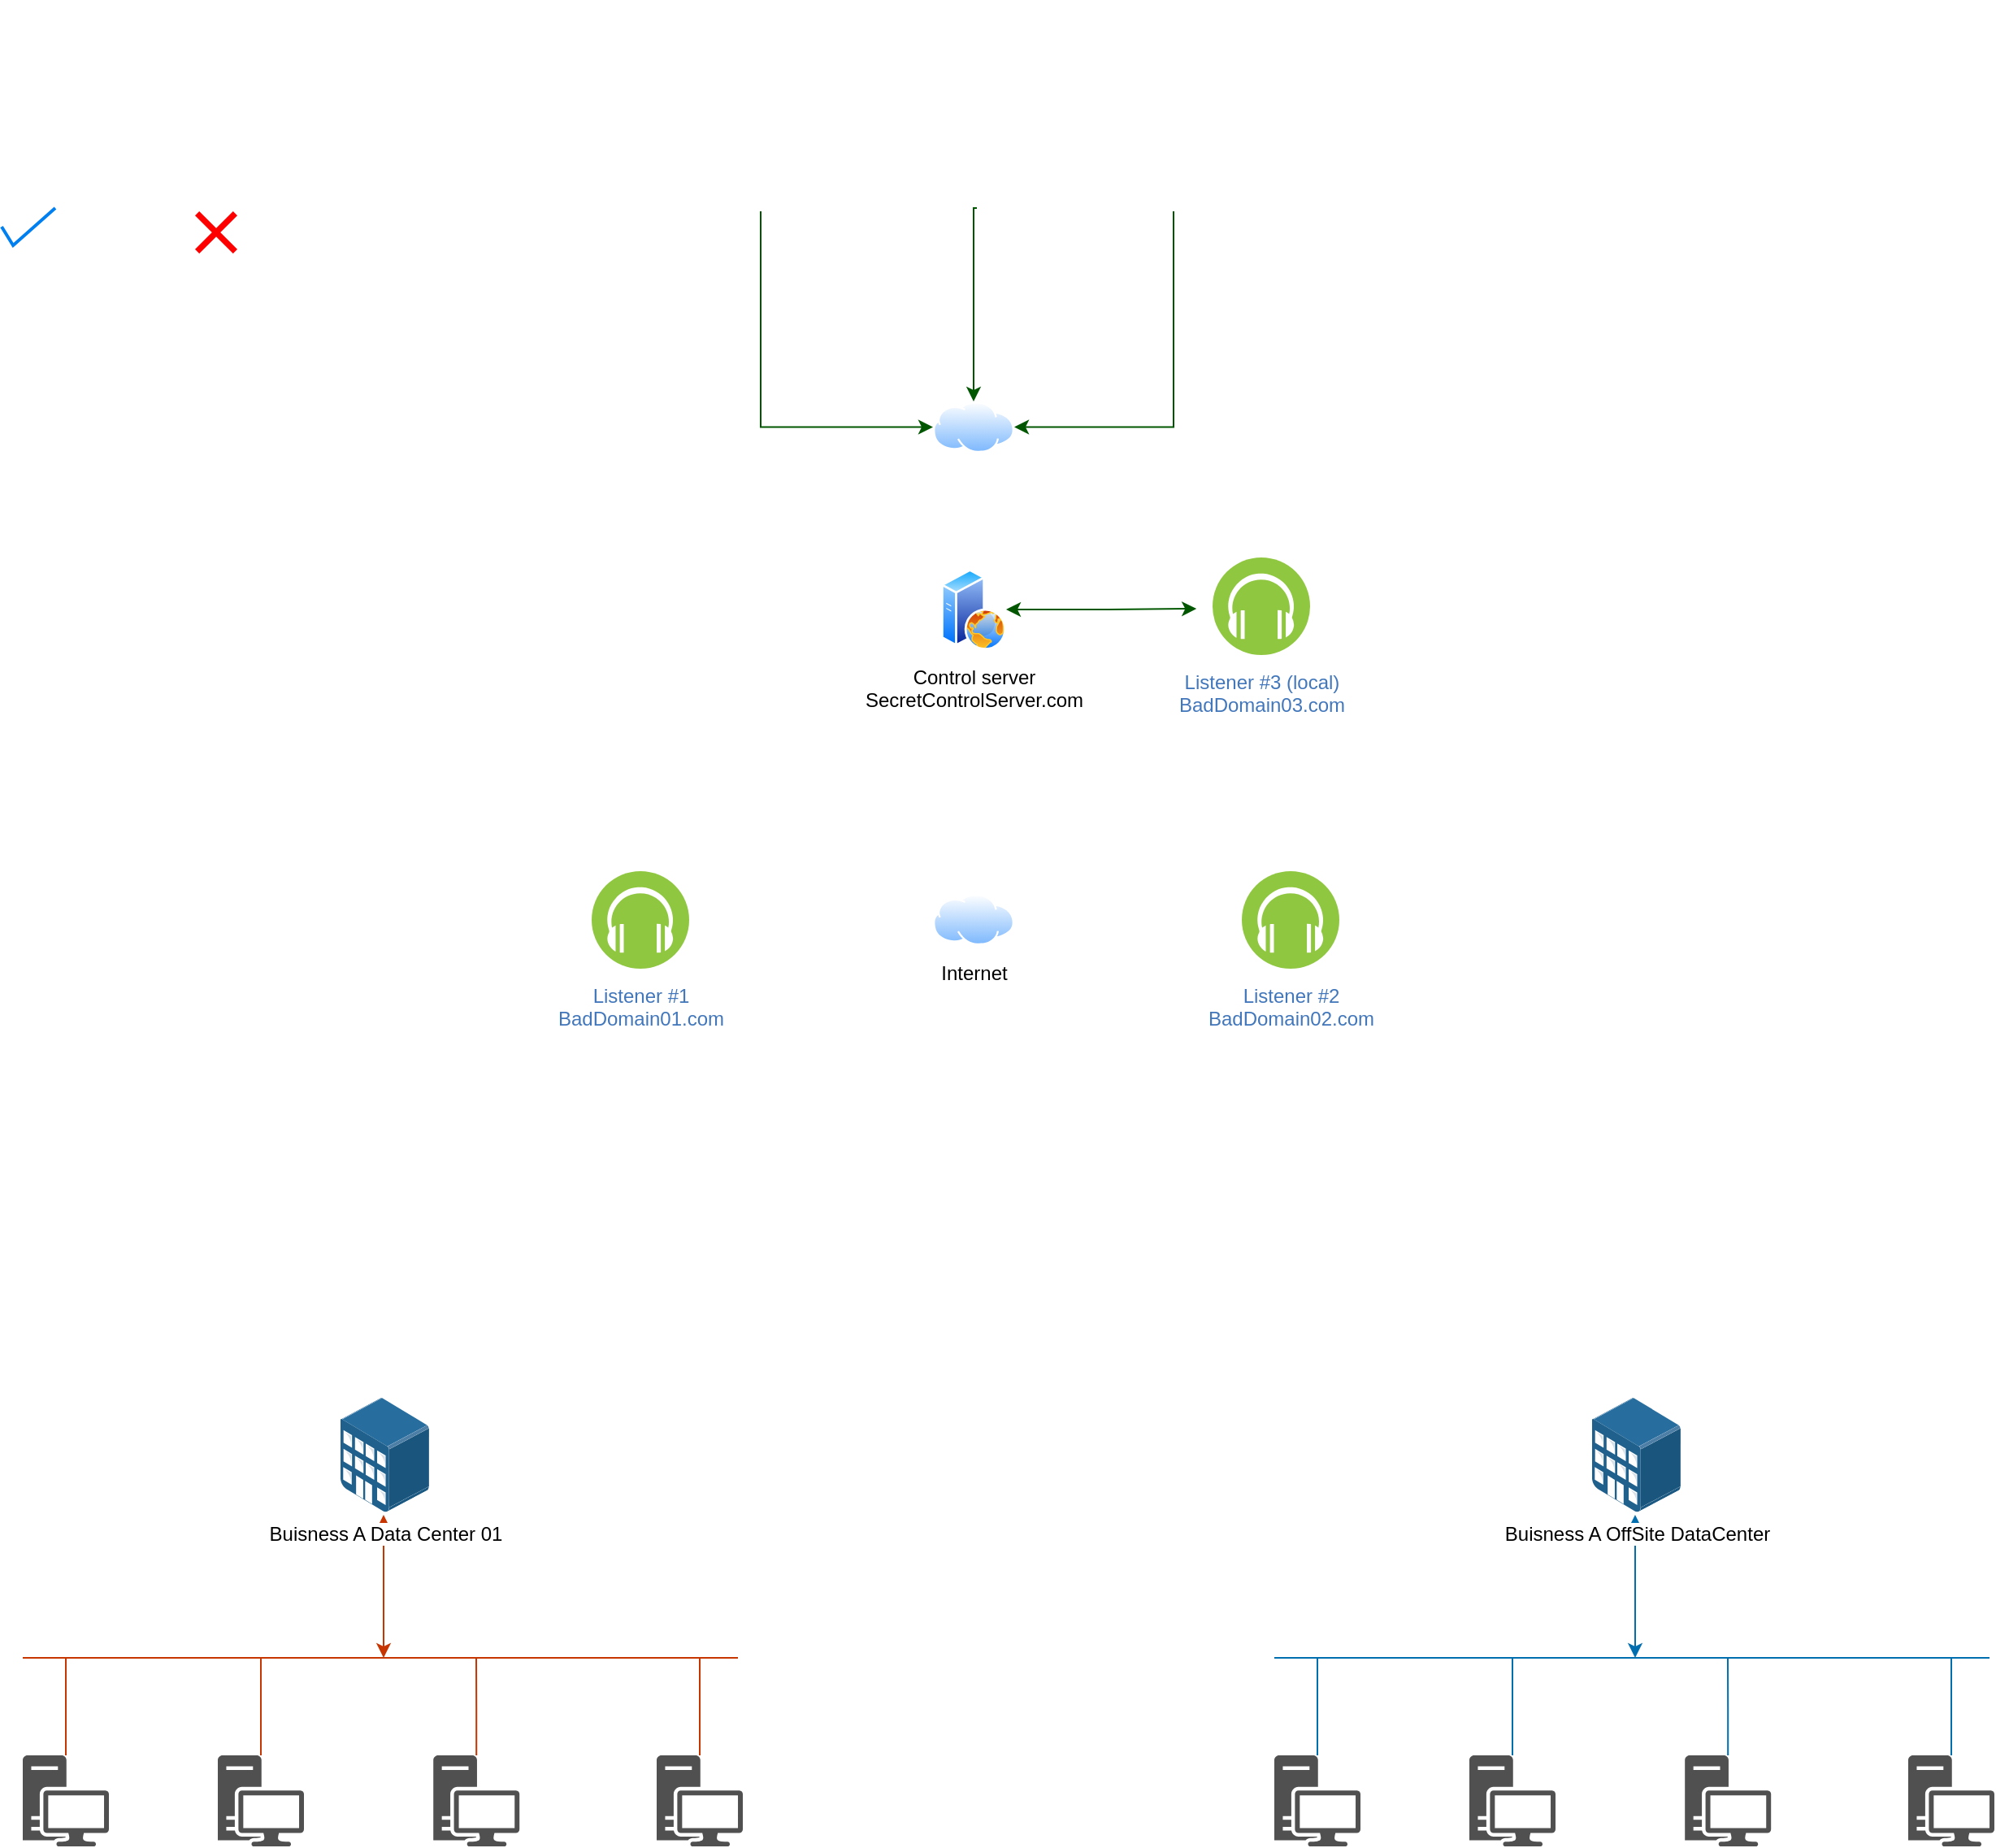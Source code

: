 <mxfile version="21.7.5" type="device">
  <diagram name="Page-1" id="_MSfGqWn40to7RCL6DaZ">
    <mxGraphModel dx="2307" dy="1536" grid="0" gridSize="10" guides="1" tooltips="1" connect="1" arrows="1" fold="1" page="0" pageScale="1" pageWidth="850" pageHeight="1100" math="0" shadow="0">
      <root>
        <mxCell id="0" />
        <mxCell id="1" parent="0" />
        <mxCell id="2XRqeH8deaUO7jPMOuso-1" value="Internet" style="image;aspect=fixed;perimeter=ellipsePerimeter;html=1;align=center;shadow=0;dashed=0;spacingTop=3;image=img/lib/active_directory/internet_cloud.svg;" parent="1" vertex="1">
          <mxGeometry x="400" y="410" width="50" height="31.5" as="geometry" />
        </mxCell>
        <mxCell id="2XRqeH8deaUO7jPMOuso-43" style="edgeStyle=orthogonalEdgeStyle;rounded=0;orthogonalLoop=1;jettySize=auto;html=1;entryX=-0.165;entryY=0.525;entryDx=0;entryDy=0;entryPerimeter=0;startArrow=classic;startFill=1;fillColor=#008a00;strokeColor=#005700;" parent="1" source="2XRqeH8deaUO7jPMOuso-4" target="2XRqeH8deaUO7jPMOuso-42" edge="1">
          <mxGeometry relative="1" as="geometry" />
        </mxCell>
        <mxCell id="2XRqeH8deaUO7jPMOuso-4" value="Control server&lt;br&gt;SecretControlServer.com" style="image;aspect=fixed;perimeter=ellipsePerimeter;html=1;align=center;shadow=0;dashed=0;spacingTop=3;image=img/lib/active_directory/web_server.svg;" parent="1" vertex="1">
          <mxGeometry x="405" y="210" width="40" height="50" as="geometry" />
        </mxCell>
        <mxCell id="2XRqeH8deaUO7jPMOuso-20" style="edgeStyle=orthogonalEdgeStyle;rounded=0;orthogonalLoop=1;jettySize=auto;html=1;endArrow=none;endFill=0;fillColor=#fa6800;strokeColor=#C73500;" parent="1" source="2XRqeH8deaUO7jPMOuso-10" edge="1">
          <mxGeometry relative="1" as="geometry">
            <mxPoint x="-133.5" y="880" as="targetPoint" />
          </mxGeometry>
        </mxCell>
        <mxCell id="2XRqeH8deaUO7jPMOuso-10" value="" style="sketch=0;pointerEvents=1;shadow=0;dashed=0;html=1;strokeColor=none;fillColor=#505050;labelPosition=center;verticalLabelPosition=bottom;verticalAlign=top;outlineConnect=0;align=center;shape=mxgraph.office.devices.workstation;" parent="1" vertex="1">
          <mxGeometry x="-160" y="940" width="53" height="56" as="geometry" />
        </mxCell>
        <mxCell id="2XRqeH8deaUO7jPMOuso-21" style="edgeStyle=orthogonalEdgeStyle;rounded=0;orthogonalLoop=1;jettySize=auto;html=1;endArrow=none;endFill=0;fillColor=#fa6800;strokeColor=#C73500;" parent="1" source="2XRqeH8deaUO7jPMOuso-11" edge="1">
          <mxGeometry relative="1" as="geometry">
            <mxPoint x="-13.5" y="880" as="targetPoint" />
          </mxGeometry>
        </mxCell>
        <mxCell id="2XRqeH8deaUO7jPMOuso-11" value="" style="sketch=0;pointerEvents=1;shadow=0;dashed=0;html=1;strokeColor=none;fillColor=#505050;labelPosition=center;verticalLabelPosition=bottom;verticalAlign=top;outlineConnect=0;align=center;shape=mxgraph.office.devices.workstation;" parent="1" vertex="1">
          <mxGeometry x="-40" y="940" width="53" height="56" as="geometry" />
        </mxCell>
        <mxCell id="2XRqeH8deaUO7jPMOuso-23" style="edgeStyle=orthogonalEdgeStyle;rounded=0;orthogonalLoop=1;jettySize=auto;html=1;endArrow=none;endFill=0;fillColor=#fa6800;strokeColor=#C73500;" parent="1" source="2XRqeH8deaUO7jPMOuso-12" edge="1">
          <mxGeometry relative="1" as="geometry">
            <mxPoint x="119" y="880" as="targetPoint" />
          </mxGeometry>
        </mxCell>
        <mxCell id="2XRqeH8deaUO7jPMOuso-12" value="" style="sketch=0;pointerEvents=1;shadow=0;dashed=0;html=1;strokeColor=none;fillColor=#505050;labelPosition=center;verticalLabelPosition=bottom;verticalAlign=top;outlineConnect=0;align=center;shape=mxgraph.office.devices.workstation;" parent="1" vertex="1">
          <mxGeometry x="92.6" y="940" width="53" height="56" as="geometry" />
        </mxCell>
        <mxCell id="2XRqeH8deaUO7jPMOuso-24" style="edgeStyle=orthogonalEdgeStyle;rounded=0;orthogonalLoop=1;jettySize=auto;html=1;endArrow=none;endFill=0;fillColor=#fa6800;strokeColor=#C73500;" parent="1" source="2XRqeH8deaUO7jPMOuso-13" edge="1">
          <mxGeometry relative="1" as="geometry">
            <mxPoint x="256.5" y="880" as="targetPoint" />
          </mxGeometry>
        </mxCell>
        <mxCell id="2XRqeH8deaUO7jPMOuso-13" value="" style="sketch=0;pointerEvents=1;shadow=0;dashed=0;html=1;strokeColor=none;fillColor=#505050;labelPosition=center;verticalLabelPosition=bottom;verticalAlign=top;outlineConnect=0;align=center;shape=mxgraph.office.devices.workstation;" parent="1" vertex="1">
          <mxGeometry x="230" y="940" width="53" height="56" as="geometry" />
        </mxCell>
        <mxCell id="2XRqeH8deaUO7jPMOuso-16" value="" style="endArrow=none;html=1;rounded=0;fillColor=#fa6800;strokeColor=#C73500;" parent="1" edge="1">
          <mxGeometry width="50" height="50" relative="1" as="geometry">
            <mxPoint x="-160" y="880" as="sourcePoint" />
            <mxPoint x="280" y="880" as="targetPoint" />
          </mxGeometry>
        </mxCell>
        <mxCell id="2XRqeH8deaUO7jPMOuso-19" value="" style="endArrow=classic;startArrow=classic;html=1;rounded=0;entryX=0.487;entryY=1.026;entryDx=0;entryDy=0;entryPerimeter=0;fillColor=#fa6800;strokeColor=#C73500;" parent="1" target="2XRqeH8deaUO7jPMOuso-9" edge="1">
          <mxGeometry width="50" height="50" relative="1" as="geometry">
            <mxPoint x="62" y="880" as="sourcePoint" />
            <mxPoint x="110" y="820" as="targetPoint" />
          </mxGeometry>
        </mxCell>
        <mxCell id="2XRqeH8deaUO7jPMOuso-30" style="edgeStyle=orthogonalEdgeStyle;rounded=0;orthogonalLoop=1;jettySize=auto;html=1;endArrow=none;endFill=0;fillColor=#1ba1e2;strokeColor=#006EAF;" parent="1" source="2XRqeH8deaUO7jPMOuso-31" edge="1">
          <mxGeometry relative="1" as="geometry">
            <mxPoint x="636.5" y="880" as="targetPoint" />
          </mxGeometry>
        </mxCell>
        <mxCell id="2XRqeH8deaUO7jPMOuso-31" value="" style="sketch=0;pointerEvents=1;shadow=0;dashed=0;html=1;strokeColor=none;fillColor=#505050;labelPosition=center;verticalLabelPosition=bottom;verticalAlign=top;outlineConnect=0;align=center;shape=mxgraph.office.devices.workstation;" parent="1" vertex="1">
          <mxGeometry x="610" y="940" width="53" height="56" as="geometry" />
        </mxCell>
        <mxCell id="2XRqeH8deaUO7jPMOuso-32" style="edgeStyle=orthogonalEdgeStyle;rounded=0;orthogonalLoop=1;jettySize=auto;html=1;endArrow=none;endFill=0;fillColor=#1ba1e2;strokeColor=#006EAF;" parent="1" source="2XRqeH8deaUO7jPMOuso-33" edge="1">
          <mxGeometry relative="1" as="geometry">
            <mxPoint x="756.5" y="880" as="targetPoint" />
          </mxGeometry>
        </mxCell>
        <mxCell id="2XRqeH8deaUO7jPMOuso-33" value="" style="sketch=0;pointerEvents=1;shadow=0;dashed=0;html=1;strokeColor=none;fillColor=#505050;labelPosition=center;verticalLabelPosition=bottom;verticalAlign=top;outlineConnect=0;align=center;shape=mxgraph.office.devices.workstation;" parent="1" vertex="1">
          <mxGeometry x="730" y="940" width="53" height="56" as="geometry" />
        </mxCell>
        <mxCell id="2XRqeH8deaUO7jPMOuso-34" style="edgeStyle=orthogonalEdgeStyle;rounded=0;orthogonalLoop=1;jettySize=auto;html=1;endArrow=none;endFill=0;fillColor=#1ba1e2;strokeColor=#006EAF;" parent="1" source="2XRqeH8deaUO7jPMOuso-35" edge="1">
          <mxGeometry relative="1" as="geometry">
            <mxPoint x="889" y="880" as="targetPoint" />
          </mxGeometry>
        </mxCell>
        <mxCell id="2XRqeH8deaUO7jPMOuso-35" value="" style="sketch=0;pointerEvents=1;shadow=0;dashed=0;html=1;strokeColor=none;fillColor=#505050;labelPosition=center;verticalLabelPosition=bottom;verticalAlign=top;outlineConnect=0;align=center;shape=mxgraph.office.devices.workstation;" parent="1" vertex="1">
          <mxGeometry x="862.6" y="940" width="53" height="56" as="geometry" />
        </mxCell>
        <mxCell id="2XRqeH8deaUO7jPMOuso-36" style="edgeStyle=orthogonalEdgeStyle;rounded=0;orthogonalLoop=1;jettySize=auto;html=1;endArrow=none;endFill=0;fillColor=#1ba1e2;strokeColor=#006EAF;" parent="1" source="2XRqeH8deaUO7jPMOuso-37" edge="1">
          <mxGeometry relative="1" as="geometry">
            <mxPoint x="1026.5" y="880" as="targetPoint" />
          </mxGeometry>
        </mxCell>
        <mxCell id="2XRqeH8deaUO7jPMOuso-37" value="" style="sketch=0;pointerEvents=1;shadow=0;dashed=0;html=1;strokeColor=none;fillColor=#505050;labelPosition=center;verticalLabelPosition=bottom;verticalAlign=top;outlineConnect=0;align=center;shape=mxgraph.office.devices.workstation;" parent="1" vertex="1">
          <mxGeometry x="1000" y="940" width="53" height="56" as="geometry" />
        </mxCell>
        <mxCell id="2XRqeH8deaUO7jPMOuso-38" value="" style="endArrow=none;html=1;rounded=0;fillColor=#1ba1e2;strokeColor=#006EAF;" parent="1" edge="1">
          <mxGeometry width="50" height="50" relative="1" as="geometry">
            <mxPoint x="610" y="880" as="sourcePoint" />
            <mxPoint x="1050" y="880" as="targetPoint" />
          </mxGeometry>
        </mxCell>
        <mxCell id="2XRqeH8deaUO7jPMOuso-39" value="" style="endArrow=classic;startArrow=classic;html=1;rounded=0;entryX=0.487;entryY=1.026;entryDx=0;entryDy=0;entryPerimeter=0;fillColor=#1ba1e2;strokeColor=#006EAF;" parent="1" target="2XRqeH8deaUO7jPMOuso-29" edge="1">
          <mxGeometry width="50" height="50" relative="1" as="geometry">
            <mxPoint x="832" y="880" as="sourcePoint" />
            <mxPoint x="880" y="820" as="targetPoint" />
          </mxGeometry>
        </mxCell>
        <mxCell id="2XRqeH8deaUO7jPMOuso-9" value="Buisness A Data Center 01" style="image;points=[];aspect=fixed;html=1;align=center;shadow=0;dashed=0;image=img/lib/allied_telesis/buildings/Medium_Business_Building.svg;" parent="1" vertex="1">
          <mxGeometry x="35.4" y="720" width="54.6" height="70.2" as="geometry" />
        </mxCell>
        <mxCell id="2XRqeH8deaUO7jPMOuso-29" value="Buisness A OffSite DataCenter" style="image;points=[];aspect=fixed;html=1;align=center;shadow=0;dashed=0;image=img/lib/allied_telesis/buildings/Medium_Business_Building.svg;" parent="1" vertex="1">
          <mxGeometry x="805.4" y="720" width="54.6" height="70.2" as="geometry" />
        </mxCell>
        <mxCell id="2XRqeH8deaUO7jPMOuso-2" value="Listener #1&lt;br&gt;BadDomain01.com" style="image;aspect=fixed;perimeter=ellipsePerimeter;html=1;align=center;shadow=0;dashed=0;fontColor=#4277BB;labelBackgroundColor=default;fontSize=12;spacingTop=3;image=img/lib/ibm/blockchain/event_listener.svg;" parent="1" vertex="1">
          <mxGeometry x="190" y="396" width="60" height="60" as="geometry" />
        </mxCell>
        <mxCell id="2XRqeH8deaUO7jPMOuso-5" value="Listener #2&lt;br&gt;BadDomain02.com" style="image;aspect=fixed;perimeter=ellipsePerimeter;html=1;align=center;shadow=0;dashed=0;fontColor=#4277BB;labelBackgroundColor=default;fontSize=12;spacingTop=3;image=img/lib/ibm/blockchain/event_listener.svg;" parent="1" vertex="1">
          <mxGeometry x="590" y="396" width="60" height="60" as="geometry" />
        </mxCell>
        <mxCell id="2XRqeH8deaUO7jPMOuso-42" value="Listener #3 (local)&lt;br&gt;BadDomain03.com" style="image;aspect=fixed;perimeter=ellipsePerimeter;html=1;align=center;shadow=0;dashed=0;fontColor=#4277BB;labelBackgroundColor=default;fontSize=12;spacingTop=3;image=img/lib/ibm/blockchain/event_listener.svg;" parent="1" vertex="1">
          <mxGeometry x="572" y="203" width="60" height="60" as="geometry" />
        </mxCell>
        <mxCell id="2XRqeH8deaUO7jPMOuso-54" style="edgeStyle=orthogonalEdgeStyle;rounded=0;orthogonalLoop=1;jettySize=auto;html=1;exitX=0.5;exitY=1;exitDx=0;exitDy=0;entryX=0.5;entryY=0;entryDx=0;entryDy=0;fillColor=#008a00;strokeColor=#005700;" parent="1" source="2XRqeH8deaUO7jPMOuso-44" target="2XRqeH8deaUO7jPMOuso-49" edge="1">
          <mxGeometry relative="1" as="geometry">
            <Array as="points">
              <mxPoint x="425" y="-12" />
            </Array>
          </mxGeometry>
        </mxCell>
        <mxCell id="2XRqeH8deaUO7jPMOuso-44" value="" style="shape=image;html=1;verticalAlign=top;verticalLabelPosition=bottom;labelBackgroundColor=#ffffff;imageAspect=0;aspect=fixed;image=https://cdn0.iconfinder.com/data/icons/kameleon-free-pack/110/Hacker-128.png" parent="1" vertex="1">
          <mxGeometry x="363" y="-140" width="128" height="128" as="geometry" />
        </mxCell>
        <mxCell id="2XRqeH8deaUO7jPMOuso-55" style="edgeStyle=orthogonalEdgeStyle;rounded=0;orthogonalLoop=1;jettySize=auto;html=1;entryX=1;entryY=0.5;entryDx=0;entryDy=0;fillColor=#008a00;strokeColor=#005700;" parent="1" source="2XRqeH8deaUO7jPMOuso-47" target="2XRqeH8deaUO7jPMOuso-49" edge="1">
          <mxGeometry relative="1" as="geometry">
            <Array as="points">
              <mxPoint x="548" y="123" />
            </Array>
          </mxGeometry>
        </mxCell>
        <mxCell id="2XRqeH8deaUO7jPMOuso-47" value="" style="shape=image;html=1;verticalAlign=top;verticalLabelPosition=bottom;labelBackgroundColor=#ffffff;imageAspect=0;aspect=fixed;image=https://cdn0.iconfinder.com/data/icons/kameleon-free-pack/110/Hacker-128.png" parent="1" vertex="1">
          <mxGeometry x="484" y="-138" width="128" height="128" as="geometry" />
        </mxCell>
        <mxCell id="2XRqeH8deaUO7jPMOuso-53" style="edgeStyle=orthogonalEdgeStyle;rounded=0;orthogonalLoop=1;jettySize=auto;html=1;exitX=0.5;exitY=1;exitDx=0;exitDy=0;entryX=0;entryY=0.5;entryDx=0;entryDy=0;fillColor=#008a00;strokeColor=#005700;" parent="1" source="2XRqeH8deaUO7jPMOuso-48" target="2XRqeH8deaUO7jPMOuso-49" edge="1">
          <mxGeometry relative="1" as="geometry" />
        </mxCell>
        <mxCell id="2XRqeH8deaUO7jPMOuso-48" value="" style="shape=image;html=1;verticalAlign=top;verticalLabelPosition=bottom;labelBackgroundColor=#ffffff;imageAspect=0;aspect=fixed;image=https://cdn0.iconfinder.com/data/icons/kameleon-free-pack/110/Hacker-128.png" parent="1" vertex="1">
          <mxGeometry x="230" y="-138" width="128" height="128" as="geometry" />
        </mxCell>
        <mxCell id="2XRqeH8deaUO7jPMOuso-49" value="" style="image;aspect=fixed;perimeter=ellipsePerimeter;html=1;align=center;shadow=0;dashed=0;spacingTop=3;image=img/lib/active_directory/internet_cloud.svg;" parent="1" vertex="1">
          <mxGeometry x="400" y="107" width="50" height="31.5" as="geometry" />
        </mxCell>
        <mxCell id="V3tIFBBqJ6qFAHLmCWsC-1" value="" style="shape=mxgraph.mockup.markup.redX;fillColor=#ff0000;html=1;shadow=0;whiteSpace=wrap;strokeColor=none;" vertex="1" parent="1">
          <mxGeometry x="-54" y="-10" width="26" height="26" as="geometry" />
        </mxCell>
        <mxCell id="V3tIFBBqJ6qFAHLmCWsC-2" value="" style="html=1;verticalLabelPosition=bottom;labelBackgroundColor=#ffffff;verticalAlign=top;shadow=0;dashed=0;strokeWidth=2;shape=mxgraph.ios7.misc.check;strokeColor=#0080f0;" vertex="1" parent="1">
          <mxGeometry x="-173" y="-12" width="33" height="23" as="geometry" />
        </mxCell>
      </root>
    </mxGraphModel>
  </diagram>
</mxfile>
